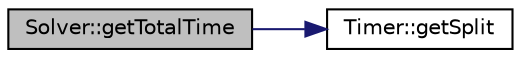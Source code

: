digraph "Solver::getTotalTime"
{
  edge [fontname="Helvetica",fontsize="10",labelfontname="Helvetica",labelfontsize="10"];
  node [fontname="Helvetica",fontsize="10",shape=record];
  rankdir="LR";
  Node1 [label="Solver::getTotalTime",height=0.2,width=0.4,color="black", fillcolor="grey75", style="filled" fontcolor="black"];
  Node1 -> Node2 [color="midnightblue",fontsize="10",style="solid",fontname="Helvetica"];
  Node2 [label="Timer::getSplit",height=0.2,width=0.4,color="black", fillcolor="white", style="filled",URL="$classTimer.html#aa56c74daecc44c72c434db6c98e69178",tooltip="Returns the time associated with a particular split."];
}
